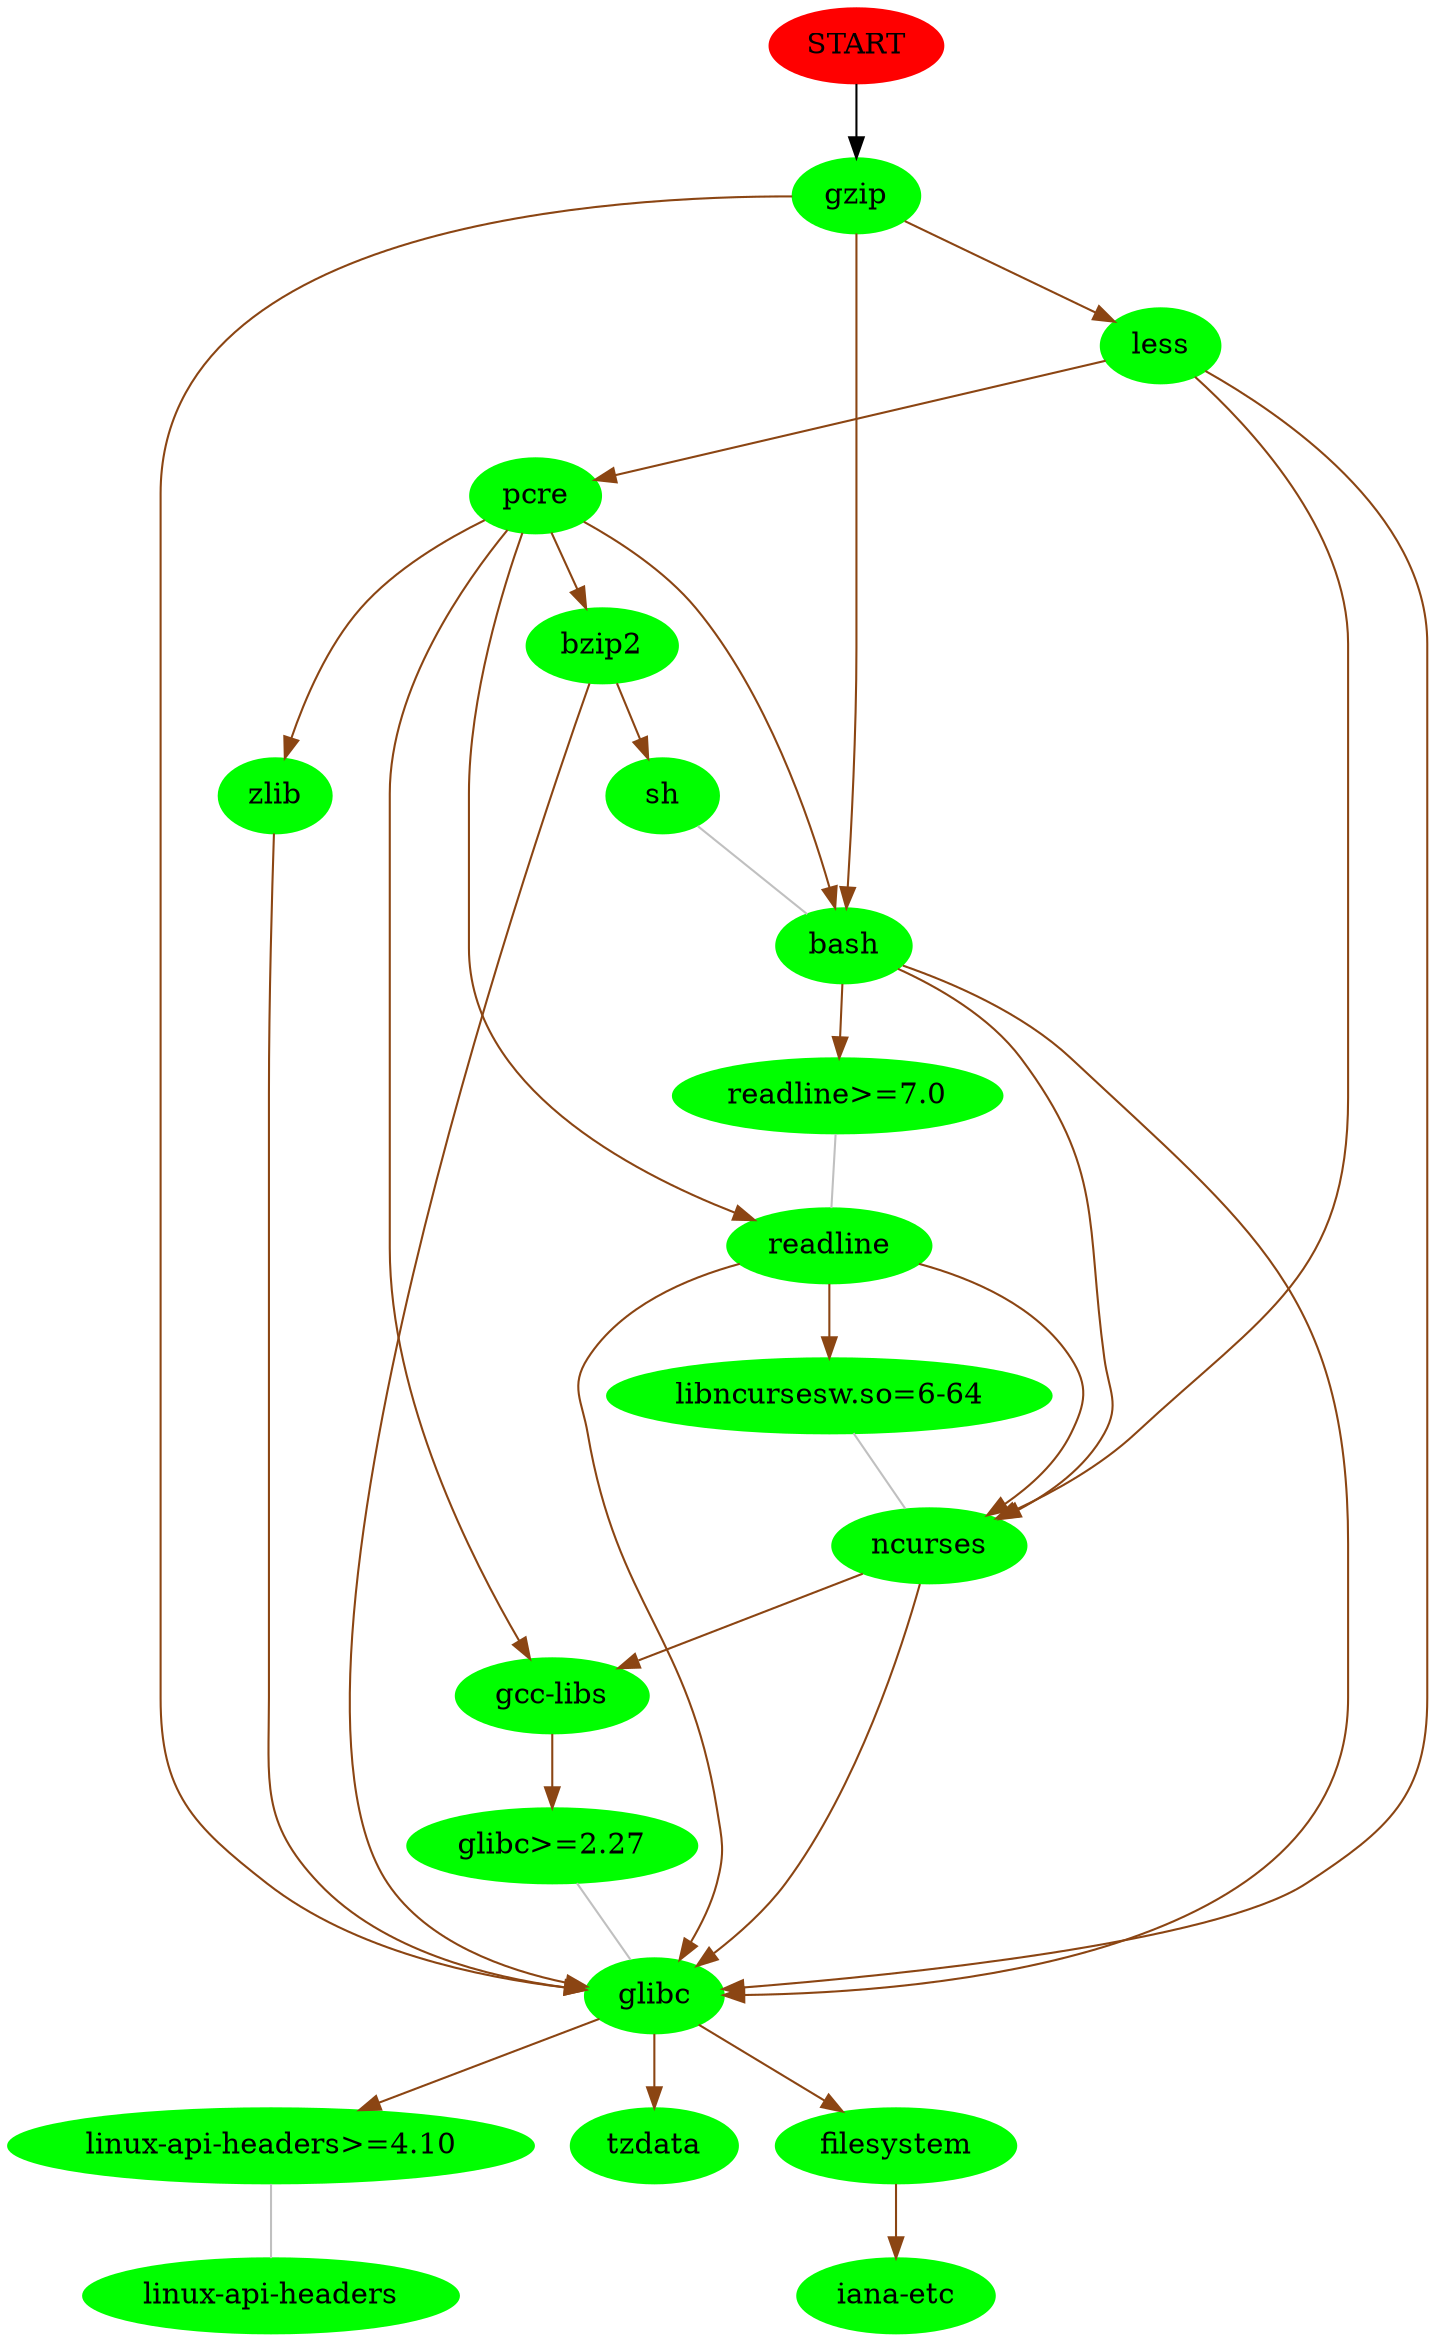 digraph G { START [color=red, style=filled];
node [style=filled, color=green];
 "START" -> "gzip";
"gzip" -> "glibc" [color=chocolate4];
"glibc" -> "linux-api-headers>=4.10" [color=chocolate4];
"linux-api-headers>=4.10" -> "linux-api-headers" [arrowhead=none, color=grey];
"glibc" -> "tzdata" [color=chocolate4];
"glibc" -> "filesystem" [color=chocolate4];
"filesystem" -> "iana-etc" [color=chocolate4];
"gzip" -> "bash" [color=chocolate4];
"bash" -> "readline>=7.0" [color=chocolate4];
"readline>=7.0" -> "readline" [arrowhead=none, color=grey];
"readline" -> "glibc" [color=chocolate4];
"readline" -> "ncurses" [color=chocolate4];
"ncurses" -> "glibc" [color=chocolate4];
"ncurses" -> "gcc-libs" [color=chocolate4];
"gcc-libs" -> "glibc>=2.27" [color=chocolate4];
"glibc>=2.27" -> "glibc" [arrowhead=none, color=grey];
"readline" -> "libncursesw.so=6-64" [color=chocolate4];
"libncursesw.so=6-64" -> "ncurses" [arrowhead=none, color=grey];
"bash" -> "glibc" [color=chocolate4];
"bash" -> "ncurses" [color=chocolate4];
"gzip" -> "less" [color=chocolate4];
"less" -> "glibc" [color=chocolate4];
"less" -> "ncurses" [color=chocolate4];
"less" -> "pcre" [color=chocolate4];
"pcre" -> "gcc-libs" [color=chocolate4];
"pcre" -> "readline" [color=chocolate4];
"pcre" -> "zlib" [color=chocolate4];
"zlib" -> "glibc" [color=chocolate4];
"pcre" -> "bzip2" [color=chocolate4];
"bzip2" -> "glibc" [color=chocolate4];
"bzip2" -> "sh" [color=chocolate4];
"sh" -> "bash" [arrowhead=none, color=grey];
"pcre" -> "bash" [color=chocolate4];
}
